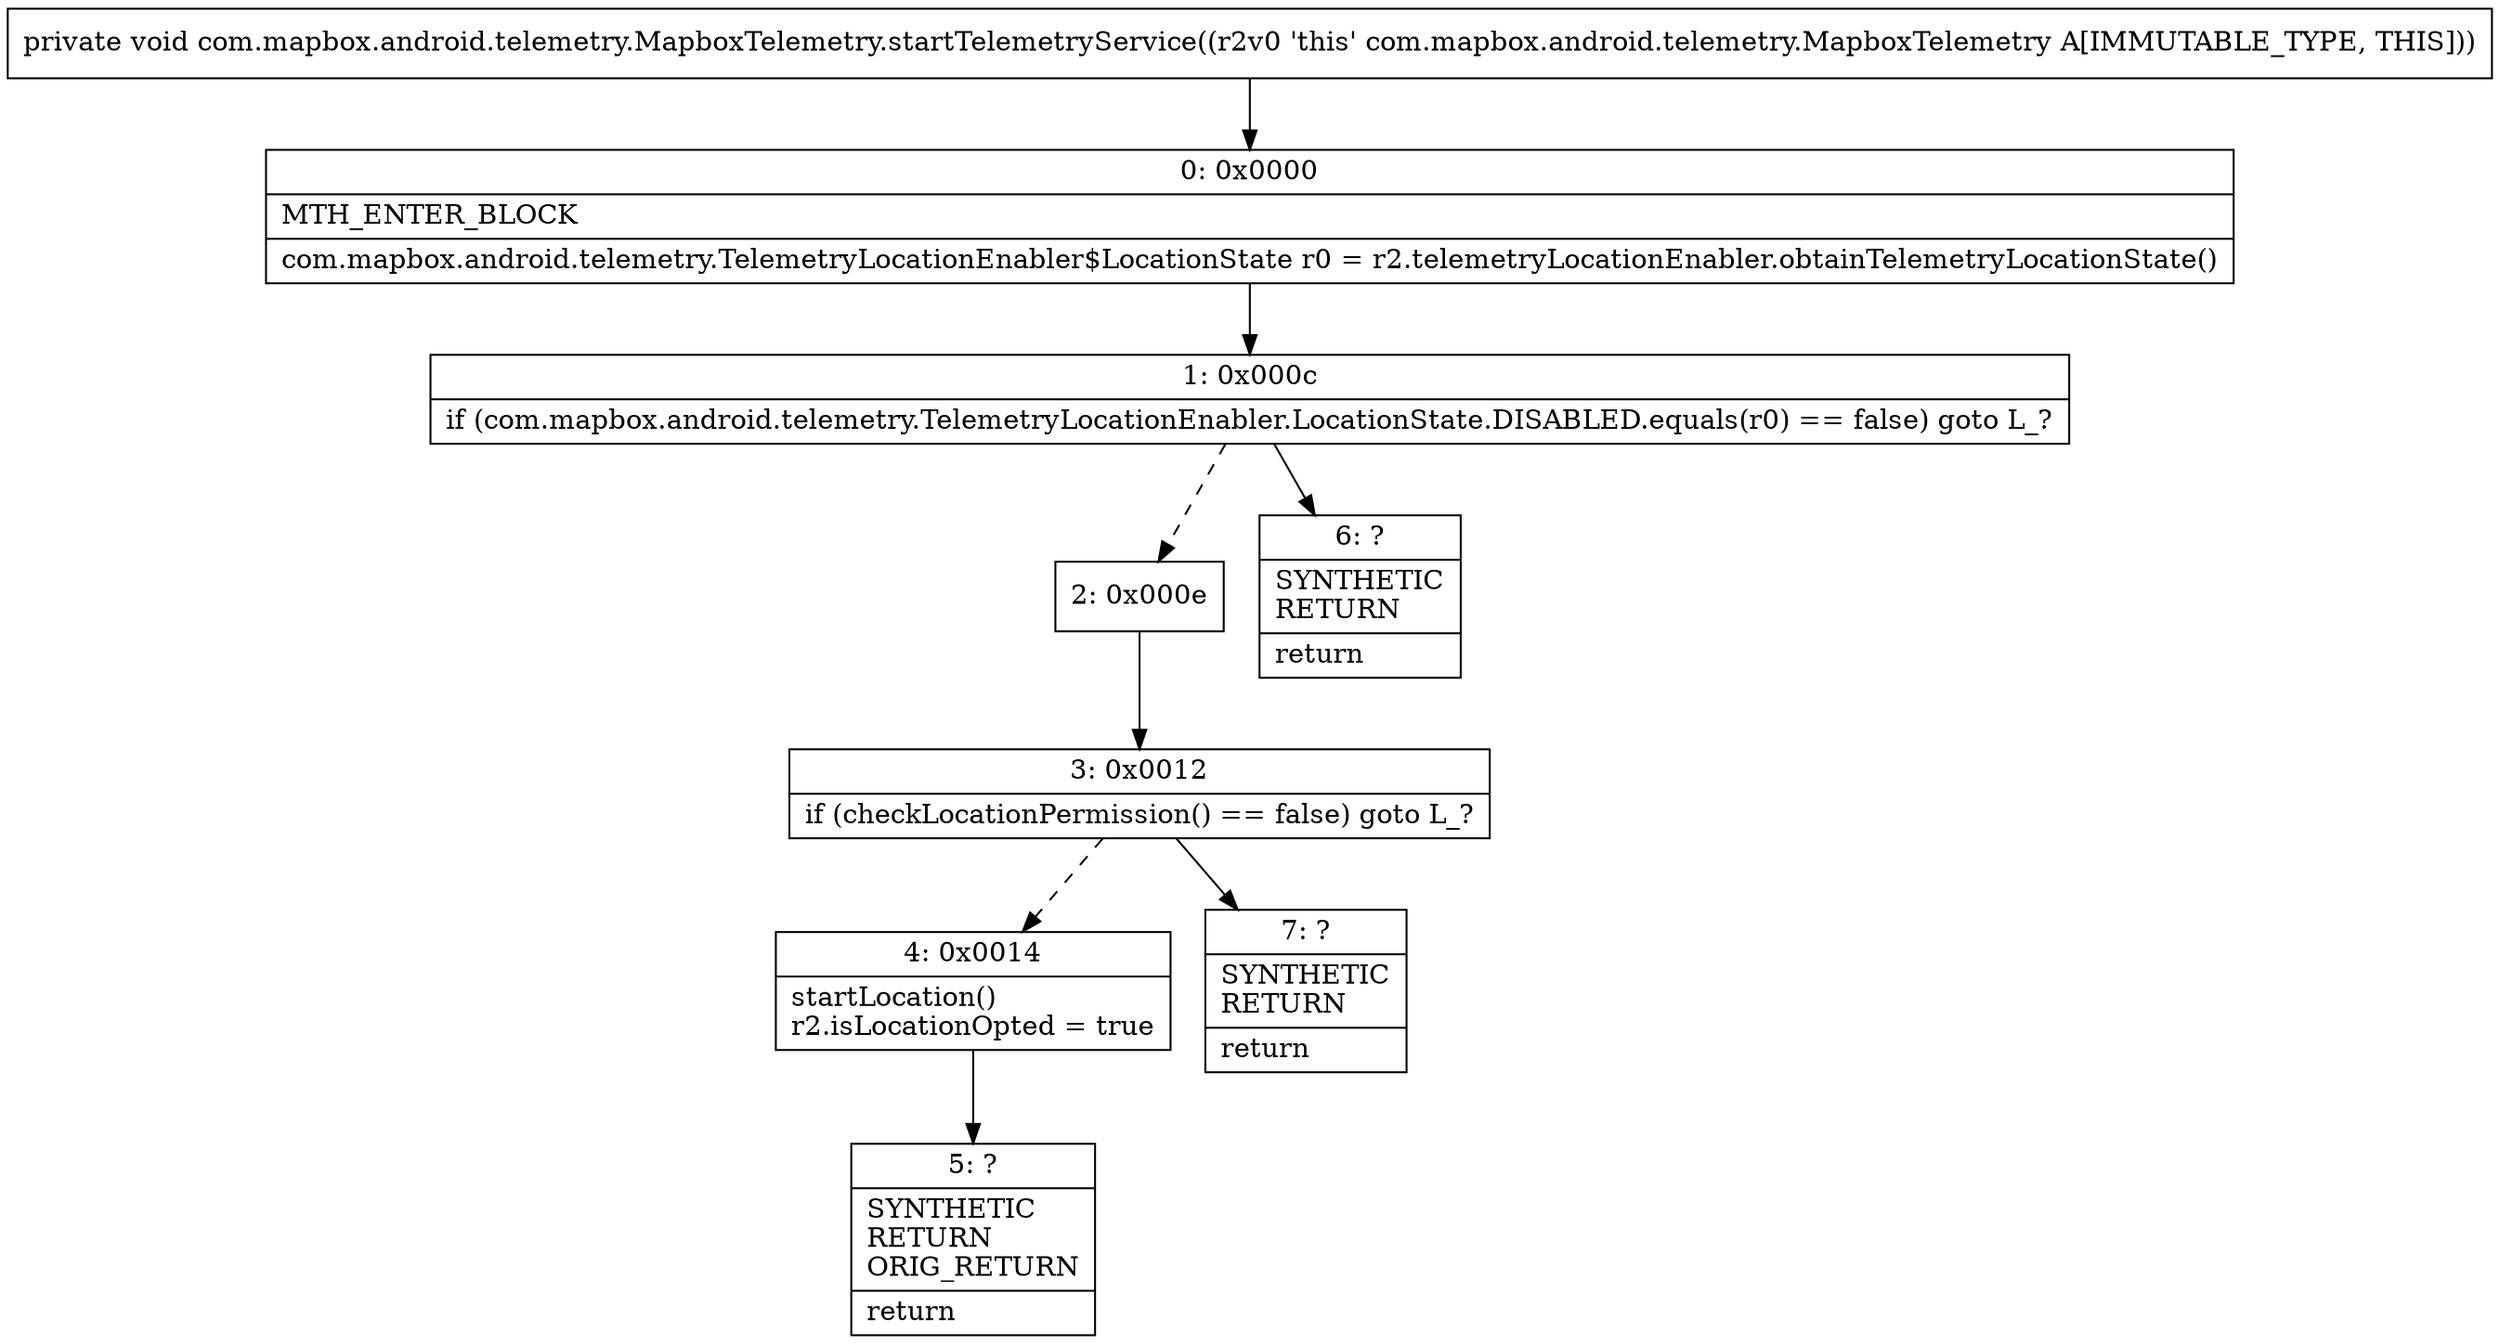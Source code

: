 digraph "CFG forcom.mapbox.android.telemetry.MapboxTelemetry.startTelemetryService()V" {
Node_0 [shape=record,label="{0\:\ 0x0000|MTH_ENTER_BLOCK\l|com.mapbox.android.telemetry.TelemetryLocationEnabler$LocationState r0 = r2.telemetryLocationEnabler.obtainTelemetryLocationState()\l}"];
Node_1 [shape=record,label="{1\:\ 0x000c|if (com.mapbox.android.telemetry.TelemetryLocationEnabler.LocationState.DISABLED.equals(r0) == false) goto L_?\l}"];
Node_2 [shape=record,label="{2\:\ 0x000e}"];
Node_3 [shape=record,label="{3\:\ 0x0012|if (checkLocationPermission() == false) goto L_?\l}"];
Node_4 [shape=record,label="{4\:\ 0x0014|startLocation()\lr2.isLocationOpted = true\l}"];
Node_5 [shape=record,label="{5\:\ ?|SYNTHETIC\lRETURN\lORIG_RETURN\l|return\l}"];
Node_6 [shape=record,label="{6\:\ ?|SYNTHETIC\lRETURN\l|return\l}"];
Node_7 [shape=record,label="{7\:\ ?|SYNTHETIC\lRETURN\l|return\l}"];
MethodNode[shape=record,label="{private void com.mapbox.android.telemetry.MapboxTelemetry.startTelemetryService((r2v0 'this' com.mapbox.android.telemetry.MapboxTelemetry A[IMMUTABLE_TYPE, THIS])) }"];
MethodNode -> Node_0;
Node_0 -> Node_1;
Node_1 -> Node_2[style=dashed];
Node_1 -> Node_6;
Node_2 -> Node_3;
Node_3 -> Node_4[style=dashed];
Node_3 -> Node_7;
Node_4 -> Node_5;
}


